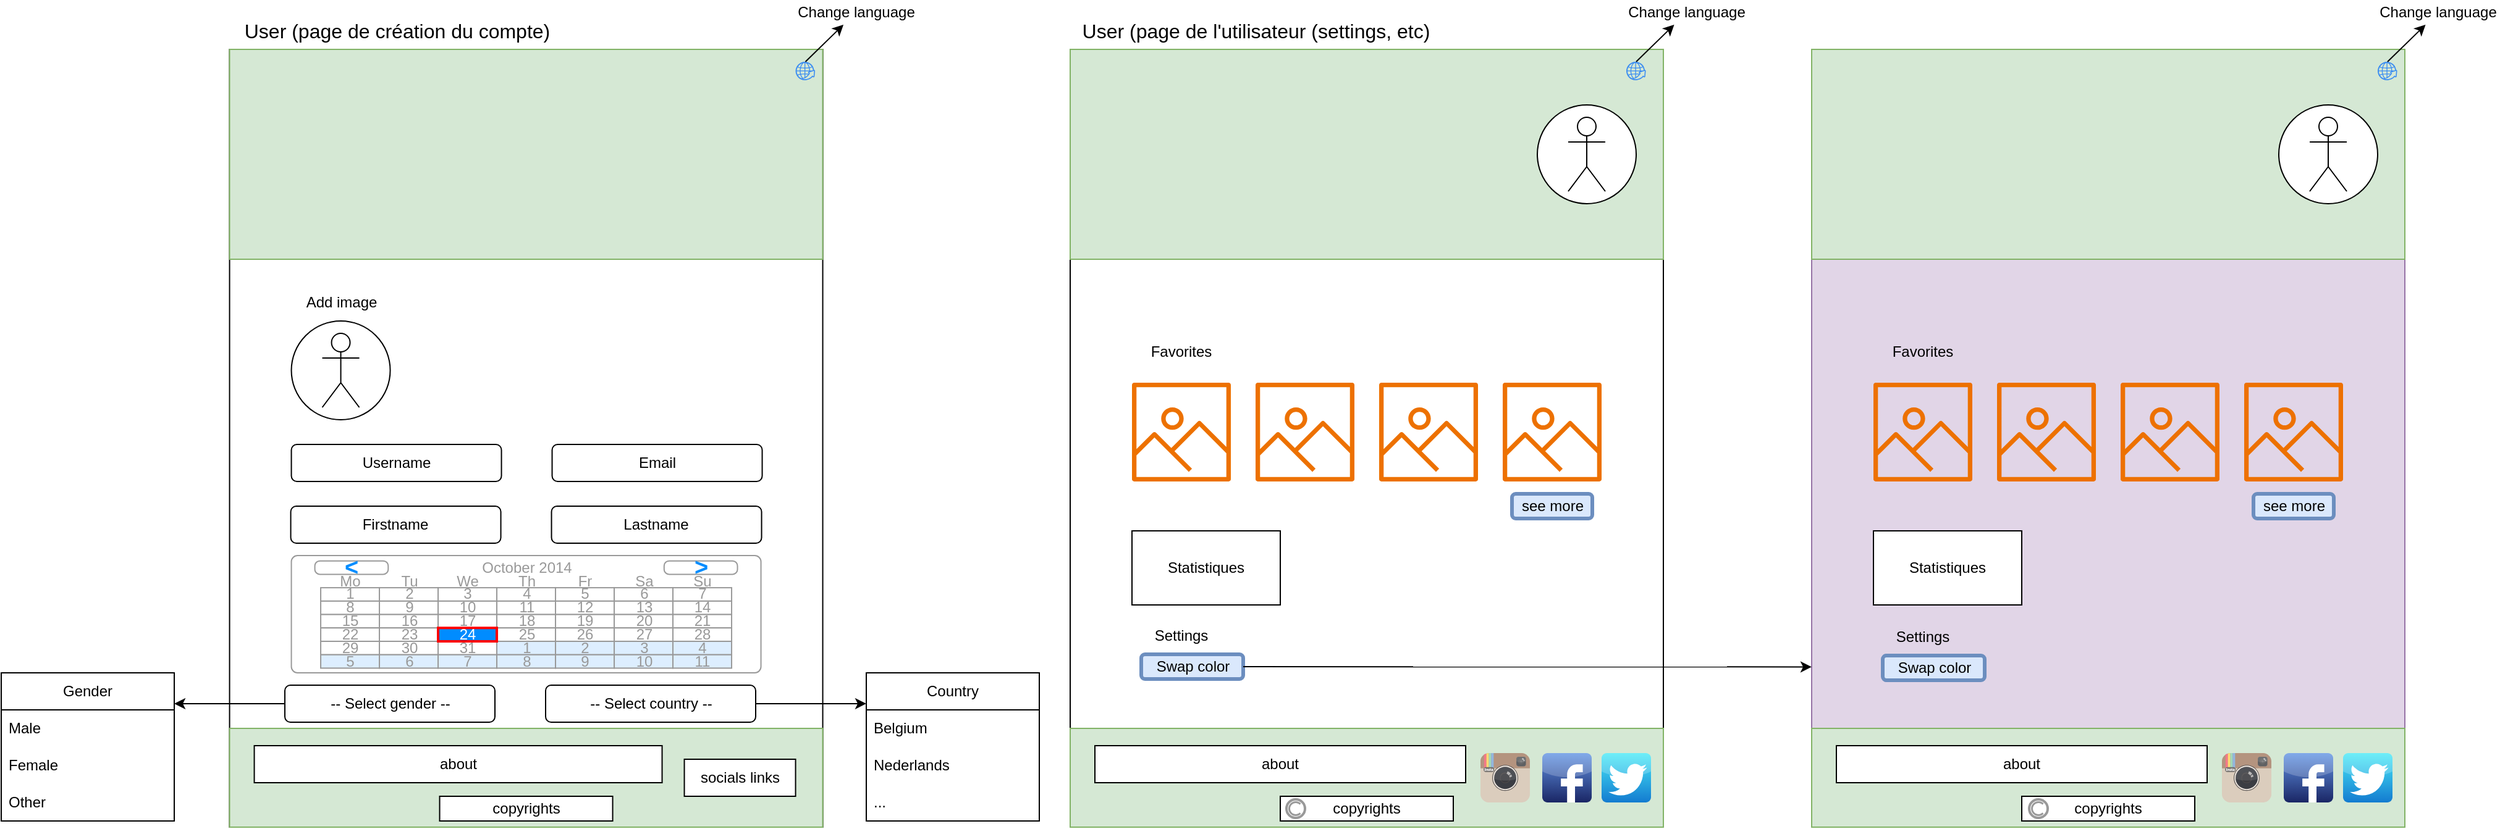 <mxfile>
    <diagram id="dF4_dbqF28c26Ipi0Y21" name="Page-1">
        <mxGraphModel dx="2469" dy="1113" grid="1" gridSize="10" guides="1" tooltips="1" connect="1" arrows="1" fold="1" page="1" pageScale="1" pageWidth="850" pageHeight="1100" math="0" shadow="0">
            <root>
                <mxCell id="0"/>
                <mxCell id="1" parent="0"/>
                <mxCell id="2" value="" style="whiteSpace=wrap;html=1;" parent="1" vertex="1">
                    <mxGeometry x="40" y="40" width="480" height="630" as="geometry"/>
                </mxCell>
                <mxCell id="7" value="" style="rounded=0;whiteSpace=wrap;html=1;fillColor=#d5e8d4;strokeColor=#82b366;" parent="1" vertex="1">
                    <mxGeometry x="40" y="40" width="480" height="170" as="geometry"/>
                </mxCell>
                <mxCell id="8" value="" style="ellipse;whiteSpace=wrap;html=1;aspect=fixed;" parent="1" vertex="1">
                    <mxGeometry x="418" y="85" width="80" height="80" as="geometry"/>
                </mxCell>
                <mxCell id="9" value="" style="shape=umlActor;verticalLabelPosition=bottom;verticalAlign=top;html=1;outlineConnect=0;" parent="1" vertex="1">
                    <mxGeometry x="443" y="95" width="30" height="60" as="geometry"/>
                </mxCell>
                <mxCell id="10" value="&lt;font style=&quot;font-size: 16px;&quot;&gt;User (page de l&#39;utilisateur (settings, etc)&lt;/font&gt;" style="text;html=1;align=center;verticalAlign=middle;resizable=0;points=[];autosize=1;strokeColor=none;fillColor=none;" parent="1" vertex="1">
                    <mxGeometry x="40" y="10" width="300" height="30" as="geometry"/>
                </mxCell>
                <mxCell id="11" value="" style="sketch=0;outlineConnect=0;fontColor=#232F3E;gradientColor=none;fillColor=#ED7100;strokeColor=none;dashed=0;verticalLabelPosition=bottom;verticalAlign=top;align=center;html=1;fontSize=12;fontStyle=0;aspect=fixed;pointerEvents=1;shape=mxgraph.aws4.container_registry_image;" parent="1" vertex="1">
                    <mxGeometry x="90" y="310" width="80" height="80" as="geometry"/>
                </mxCell>
                <mxCell id="12" value="Favorites" style="text;html=1;align=center;verticalAlign=middle;whiteSpace=wrap;rounded=0;" parent="1" vertex="1">
                    <mxGeometry x="90" y="270" width="80" height="30" as="geometry"/>
                </mxCell>
                <mxCell id="13" value="" style="sketch=0;outlineConnect=0;fontColor=#232F3E;gradientColor=none;fillColor=#ED7100;strokeColor=none;dashed=0;verticalLabelPosition=bottom;verticalAlign=top;align=center;html=1;fontSize=12;fontStyle=0;aspect=fixed;pointerEvents=1;shape=mxgraph.aws4.container_registry_image;" parent="1" vertex="1">
                    <mxGeometry x="190" y="310" width="80" height="80" as="geometry"/>
                </mxCell>
                <mxCell id="14" value="" style="sketch=0;outlineConnect=0;fontColor=#232F3E;gradientColor=none;fillColor=#ED7100;strokeColor=none;dashed=0;verticalLabelPosition=bottom;verticalAlign=top;align=center;html=1;fontSize=12;fontStyle=0;aspect=fixed;pointerEvents=1;shape=mxgraph.aws4.container_registry_image;" parent="1" vertex="1">
                    <mxGeometry x="290" y="310" width="80" height="80" as="geometry"/>
                </mxCell>
                <mxCell id="15" value="" style="sketch=0;outlineConnect=0;fontColor=#232F3E;gradientColor=none;fillColor=#ED7100;strokeColor=none;dashed=0;verticalLabelPosition=bottom;verticalAlign=top;align=center;html=1;fontSize=12;fontStyle=0;aspect=fixed;pointerEvents=1;shape=mxgraph.aws4.container_registry_image;" parent="1" vertex="1">
                    <mxGeometry x="390" y="310" width="80" height="80" as="geometry"/>
                </mxCell>
                <mxCell id="17" value="see more" style="rounded=1;whiteSpace=wrap;html=1;fillColor=#dae8fc;strokeColor=#6c8ebf;strokeWidth=3;" parent="1" vertex="1">
                    <mxGeometry x="397.5" y="400" width="65" height="20" as="geometry"/>
                </mxCell>
                <mxCell id="18" value="Settings" style="text;html=1;align=center;verticalAlign=middle;whiteSpace=wrap;rounded=0;" parent="1" vertex="1">
                    <mxGeometry x="90" y="500" width="80" height="30" as="geometry"/>
                </mxCell>
                <mxCell id="19" value="Swap color" style="rounded=1;whiteSpace=wrap;html=1;fillColor=#dae8fc;strokeColor=#6c8ebf;strokeWidth=3;" parent="1" vertex="1">
                    <mxGeometry x="97.5" y="530" width="82.5" height="20" as="geometry"/>
                </mxCell>
                <mxCell id="20" value="" style="whiteSpace=wrap;html=1;fillColor=#e1d5e7;strokeColor=#9673a6;" parent="1" vertex="1">
                    <mxGeometry x="640" y="40" width="480" height="630" as="geometry"/>
                </mxCell>
                <mxCell id="25" value="" style="rounded=0;whiteSpace=wrap;html=1;fillColor=#d5e8d4;strokeColor=#82b366;" parent="1" vertex="1">
                    <mxGeometry x="640" y="40" width="480" height="170" as="geometry"/>
                </mxCell>
                <mxCell id="26" value="" style="ellipse;whiteSpace=wrap;html=1;aspect=fixed;" parent="1" vertex="1">
                    <mxGeometry x="1018" y="85" width="80" height="80" as="geometry"/>
                </mxCell>
                <mxCell id="27" value="" style="shape=umlActor;verticalLabelPosition=bottom;verticalAlign=top;html=1;outlineConnect=0;" parent="1" vertex="1">
                    <mxGeometry x="1043" y="95" width="30" height="60" as="geometry"/>
                </mxCell>
                <mxCell id="28" value="" style="sketch=0;outlineConnect=0;fontColor=#232F3E;gradientColor=none;fillColor=#ED7100;strokeColor=none;dashed=0;verticalLabelPosition=bottom;verticalAlign=top;align=center;html=1;fontSize=12;fontStyle=0;aspect=fixed;pointerEvents=1;shape=mxgraph.aws4.container_registry_image;" parent="1" vertex="1">
                    <mxGeometry x="690" y="310" width="80" height="80" as="geometry"/>
                </mxCell>
                <mxCell id="29" value="Favorites" style="text;html=1;align=center;verticalAlign=middle;whiteSpace=wrap;rounded=0;" parent="1" vertex="1">
                    <mxGeometry x="690" y="270" width="80" height="30" as="geometry"/>
                </mxCell>
                <mxCell id="30" value="" style="sketch=0;outlineConnect=0;fontColor=#232F3E;gradientColor=none;fillColor=#ED7100;strokeColor=none;dashed=0;verticalLabelPosition=bottom;verticalAlign=top;align=center;html=1;fontSize=12;fontStyle=0;aspect=fixed;pointerEvents=1;shape=mxgraph.aws4.container_registry_image;" parent="1" vertex="1">
                    <mxGeometry x="790" y="310" width="80" height="80" as="geometry"/>
                </mxCell>
                <mxCell id="31" value="" style="sketch=0;outlineConnect=0;fontColor=#232F3E;gradientColor=none;fillColor=#ED7100;strokeColor=none;dashed=0;verticalLabelPosition=bottom;verticalAlign=top;align=center;html=1;fontSize=12;fontStyle=0;aspect=fixed;pointerEvents=1;shape=mxgraph.aws4.container_registry_image;" parent="1" vertex="1">
                    <mxGeometry x="890" y="310" width="80" height="80" as="geometry"/>
                </mxCell>
                <mxCell id="32" value="" style="sketch=0;outlineConnect=0;fontColor=#232F3E;gradientColor=none;fillColor=#ED7100;strokeColor=none;dashed=0;verticalLabelPosition=bottom;verticalAlign=top;align=center;html=1;fontSize=12;fontStyle=0;aspect=fixed;pointerEvents=1;shape=mxgraph.aws4.container_registry_image;" parent="1" vertex="1">
                    <mxGeometry x="990" y="310" width="80" height="80" as="geometry"/>
                </mxCell>
                <mxCell id="33" value="see more" style="rounded=1;whiteSpace=wrap;html=1;fillColor=#dae8fc;strokeColor=#6c8ebf;strokeWidth=3;" parent="1" vertex="1">
                    <mxGeometry x="997.5" y="400" width="65" height="20" as="geometry"/>
                </mxCell>
                <mxCell id="34" value="Settings" style="text;html=1;align=center;verticalAlign=middle;whiteSpace=wrap;rounded=0;" parent="1" vertex="1">
                    <mxGeometry x="690" y="501" width="80" height="30" as="geometry"/>
                </mxCell>
                <mxCell id="35" value="Swap color" style="rounded=1;whiteSpace=wrap;html=1;fillColor=#dae8fc;strokeColor=#6c8ebf;strokeWidth=3;" parent="1" vertex="1">
                    <mxGeometry x="697.5" y="531" width="82.5" height="20" as="geometry"/>
                </mxCell>
                <mxCell id="36" style="edgeStyle=none;html=1;entryX=0;entryY=0.667;entryDx=0;entryDy=0;entryPerimeter=0;" parent="1" source="19" edge="1">
                    <mxGeometry relative="1" as="geometry">
                        <mxPoint x="640" y="540.21" as="targetPoint"/>
                    </mxGeometry>
                </mxCell>
                <mxCell id="37" value="" style="whiteSpace=wrap;html=1;" parent="1" vertex="1">
                    <mxGeometry x="-640.23" y="40" width="480" height="630" as="geometry"/>
                </mxCell>
                <mxCell id="38" value="" style="rounded=0;whiteSpace=wrap;html=1;fillColor=#d5e8d4;strokeColor=#82b366;" parent="1" vertex="1">
                    <mxGeometry x="-640.23" y="590" width="480" height="80" as="geometry"/>
                </mxCell>
                <mxCell id="39" value="socials links" style="rounded=0;whiteSpace=wrap;html=1;" parent="1" vertex="1">
                    <mxGeometry x="-272.23" y="615" width="90" height="30" as="geometry"/>
                </mxCell>
                <mxCell id="40" value="copyrights" style="rounded=0;whiteSpace=wrap;html=1;" parent="1" vertex="1">
                    <mxGeometry x="-470.23" y="645" width="140" height="20" as="geometry"/>
                </mxCell>
                <mxCell id="41" value="about" style="rounded=0;whiteSpace=wrap;html=1;" parent="1" vertex="1">
                    <mxGeometry x="-620.23" y="604" width="330" height="30" as="geometry"/>
                </mxCell>
                <mxCell id="42" value="" style="rounded=0;whiteSpace=wrap;html=1;fillColor=#d5e8d4;strokeColor=#82b366;" parent="1" vertex="1">
                    <mxGeometry x="-640.23" y="40" width="480" height="170" as="geometry"/>
                </mxCell>
                <mxCell id="43" value="" style="ellipse;whiteSpace=wrap;html=1;aspect=fixed;" parent="1" vertex="1">
                    <mxGeometry x="-590.23" y="260" width="80" height="80" as="geometry"/>
                </mxCell>
                <mxCell id="44" value="" style="shape=umlActor;verticalLabelPosition=bottom;verticalAlign=top;html=1;outlineConnect=0;" parent="1" vertex="1">
                    <mxGeometry x="-565.23" y="270" width="30" height="60" as="geometry"/>
                </mxCell>
                <mxCell id="45" value="&lt;font style=&quot;font-size: 16px;&quot;&gt;User (page de création du compte)&lt;/font&gt;" style="text;html=1;align=center;verticalAlign=middle;resizable=0;points=[];autosize=1;strokeColor=none;fillColor=none;" parent="1" vertex="1">
                    <mxGeometry x="-640.23" y="10" width="270" height="30" as="geometry"/>
                </mxCell>
                <mxCell id="54" value="Add image" style="text;html=1;align=center;verticalAlign=middle;resizable=0;points=[];autosize=1;strokeColor=none;fillColor=none;" parent="1" vertex="1">
                    <mxGeometry x="-590.23" y="230" width="80" height="30" as="geometry"/>
                </mxCell>
                <mxCell id="56" value="Username" style="rounded=1;whiteSpace=wrap;html=1;" parent="1" vertex="1">
                    <mxGeometry x="-590.23" y="360" width="170" height="30" as="geometry"/>
                </mxCell>
                <mxCell id="57" value="Email" style="rounded=1;whiteSpace=wrap;html=1;" parent="1" vertex="1">
                    <mxGeometry x="-379.23" y="360" width="170" height="30" as="geometry"/>
                </mxCell>
                <mxCell id="58" value="-- Select gender --" style="rounded=1;whiteSpace=wrap;html=1;" parent="1" vertex="1">
                    <mxGeometry x="-595.5" y="555" width="170" height="30" as="geometry"/>
                </mxCell>
                <mxCell id="59" value="-- Select country --" style="rounded=1;whiteSpace=wrap;html=1;" parent="1" vertex="1">
                    <mxGeometry x="-384.5" y="555" width="170" height="30" as="geometry"/>
                </mxCell>
                <mxCell id="60" value="Gender" style="swimlane;fontStyle=0;childLayout=stackLayout;horizontal=1;startSize=30;horizontalStack=0;resizeParent=1;resizeParentMax=0;resizeLast=0;collapsible=1;marginBottom=0;whiteSpace=wrap;html=1;" parent="1" vertex="1">
                    <mxGeometry x="-825" y="545" width="140" height="120" as="geometry"/>
                </mxCell>
                <mxCell id="61" value="Male" style="text;strokeColor=none;fillColor=none;align=left;verticalAlign=middle;spacingLeft=4;spacingRight=4;overflow=hidden;points=[[0,0.5],[1,0.5]];portConstraint=eastwest;rotatable=0;whiteSpace=wrap;html=1;" parent="60" vertex="1">
                    <mxGeometry y="30" width="140" height="30" as="geometry"/>
                </mxCell>
                <mxCell id="62" value="Female" style="text;strokeColor=none;fillColor=none;align=left;verticalAlign=middle;spacingLeft=4;spacingRight=4;overflow=hidden;points=[[0,0.5],[1,0.5]];portConstraint=eastwest;rotatable=0;whiteSpace=wrap;html=1;" parent="60" vertex="1">
                    <mxGeometry y="60" width="140" height="30" as="geometry"/>
                </mxCell>
                <mxCell id="63" value="Other" style="text;strokeColor=none;fillColor=none;align=left;verticalAlign=middle;spacingLeft=4;spacingRight=4;overflow=hidden;points=[[0,0.5],[1,0.5]];portConstraint=eastwest;rotatable=0;whiteSpace=wrap;html=1;" parent="60" vertex="1">
                    <mxGeometry y="90" width="140" height="30" as="geometry"/>
                </mxCell>
                <mxCell id="65" style="edgeStyle=none;html=1;" parent="1" source="58" edge="1">
                    <mxGeometry relative="1" as="geometry">
                        <mxPoint x="-685" y="570" as="targetPoint"/>
                    </mxGeometry>
                </mxCell>
                <mxCell id="66" value="Country" style="swimlane;fontStyle=0;childLayout=stackLayout;horizontal=1;startSize=30;horizontalStack=0;resizeParent=1;resizeParentMax=0;resizeLast=0;collapsible=1;marginBottom=0;whiteSpace=wrap;html=1;" parent="1" vertex="1">
                    <mxGeometry x="-125" y="545" width="140" height="120" as="geometry"/>
                </mxCell>
                <mxCell id="67" value="Belgium" style="text;strokeColor=none;fillColor=none;align=left;verticalAlign=middle;spacingLeft=4;spacingRight=4;overflow=hidden;points=[[0,0.5],[1,0.5]];portConstraint=eastwest;rotatable=0;whiteSpace=wrap;html=1;" parent="66" vertex="1">
                    <mxGeometry y="30" width="140" height="30" as="geometry"/>
                </mxCell>
                <mxCell id="68" value="Nederlands" style="text;strokeColor=none;fillColor=none;align=left;verticalAlign=middle;spacingLeft=4;spacingRight=4;overflow=hidden;points=[[0,0.5],[1,0.5]];portConstraint=eastwest;rotatable=0;whiteSpace=wrap;html=1;" parent="66" vertex="1">
                    <mxGeometry y="60" width="140" height="30" as="geometry"/>
                </mxCell>
                <mxCell id="69" value="..." style="text;strokeColor=none;fillColor=none;align=left;verticalAlign=middle;spacingLeft=4;spacingRight=4;overflow=hidden;points=[[0,0.5],[1,0.5]];portConstraint=eastwest;rotatable=0;whiteSpace=wrap;html=1;" parent="66" vertex="1">
                    <mxGeometry y="90" width="140" height="30" as="geometry"/>
                </mxCell>
                <mxCell id="70" style="edgeStyle=none;html=1;entryX=0;entryY=0.208;entryDx=0;entryDy=0;entryPerimeter=0;" parent="1" source="59" target="66" edge="1">
                    <mxGeometry relative="1" as="geometry"/>
                </mxCell>
                <mxCell id="71" value="Firstname" style="rounded=1;whiteSpace=wrap;html=1;" parent="1" vertex="1">
                    <mxGeometry x="-590.73" y="410" width="170" height="30" as="geometry"/>
                </mxCell>
                <mxCell id="72" value="&lt;span style=&quot;color: rgb(0, 0, 0);&quot;&gt;Lastname&lt;/span&gt;" style="rounded=1;whiteSpace=wrap;html=1;" parent="1" vertex="1">
                    <mxGeometry x="-379.73" y="410" width="170" height="30" as="geometry"/>
                </mxCell>
                <mxCell id="127" value="" style="strokeWidth=1;shadow=0;dashed=0;align=center;html=1;shape=mxgraph.mockup.forms.rrect;rSize=5;strokeColor=#999999;fillColor=#ffffff;" parent="1" vertex="1">
                    <mxGeometry x="-590.23" y="450" width="380" height="95" as="geometry"/>
                </mxCell>
                <mxCell id="128" value="October 2014" style="strokeWidth=1;shadow=0;dashed=0;align=center;html=1;shape=mxgraph.mockup.forms.anchor;fontColor=#999999;" parent="127" vertex="1">
                    <mxGeometry x="71.25" y="4.343" width="237.5" height="10.857" as="geometry"/>
                </mxCell>
                <mxCell id="129" value="&lt;" style="strokeWidth=1;shadow=0;dashed=0;align=center;html=1;shape=mxgraph.mockup.forms.rrect;rSize=4;strokeColor=#999999;fontColor=#008cff;fontSize=19;fontStyle=1;" parent="127" vertex="1">
                    <mxGeometry x="19" y="4.343" width="59.375" height="10.857" as="geometry"/>
                </mxCell>
                <mxCell id="130" value="&gt;" style="strokeWidth=1;shadow=0;dashed=0;align=center;html=1;shape=mxgraph.mockup.forms.rrect;rSize=4;strokeColor=#999999;fontColor=#008cff;fontSize=19;fontStyle=1;" parent="127" vertex="1">
                    <mxGeometry x="301.625" y="4.343" width="59.375" height="10.857" as="geometry"/>
                </mxCell>
                <mxCell id="131" value="Mo" style="strokeWidth=1;shadow=0;dashed=0;align=center;html=1;shape=mxgraph.mockup.forms.anchor;fontColor=#999999;" parent="127" vertex="1">
                    <mxGeometry x="23.75" y="15.2" width="47.5" height="10.857" as="geometry"/>
                </mxCell>
                <mxCell id="132" value="Tu" style="strokeWidth=1;shadow=0;dashed=0;align=center;html=1;shape=mxgraph.mockup.forms.anchor;fontColor=#999999;" parent="127" vertex="1">
                    <mxGeometry x="71.25" y="15.2" width="47.5" height="10.857" as="geometry"/>
                </mxCell>
                <mxCell id="133" value="We" style="strokeWidth=1;shadow=0;dashed=0;align=center;html=1;shape=mxgraph.mockup.forms.anchor;fontColor=#999999;" parent="127" vertex="1">
                    <mxGeometry x="118.75" y="15.2" width="47.5" height="10.857" as="geometry"/>
                </mxCell>
                <mxCell id="134" value="Th" style="strokeWidth=1;shadow=0;dashed=0;align=center;html=1;shape=mxgraph.mockup.forms.anchor;fontColor=#999999;" parent="127" vertex="1">
                    <mxGeometry x="166.25" y="15.2" width="47.5" height="10.857" as="geometry"/>
                </mxCell>
                <mxCell id="135" value="Fr" style="strokeWidth=1;shadow=0;dashed=0;align=center;html=1;shape=mxgraph.mockup.forms.anchor;fontColor=#999999;" parent="127" vertex="1">
                    <mxGeometry x="213.75" y="15.2" width="47.5" height="10.857" as="geometry"/>
                </mxCell>
                <mxCell id="136" value="Sa" style="strokeWidth=1;shadow=0;dashed=0;align=center;html=1;shape=mxgraph.mockup.forms.anchor;fontColor=#999999;" parent="127" vertex="1">
                    <mxGeometry x="261.25" y="15.2" width="47.5" height="10.857" as="geometry"/>
                </mxCell>
                <mxCell id="137" value="Su" style="strokeWidth=1;shadow=0;dashed=0;align=center;html=1;shape=mxgraph.mockup.forms.anchor;fontColor=#999999;" parent="127" vertex="1">
                    <mxGeometry x="308.75" y="15.2" width="47.5" height="10.857" as="geometry"/>
                </mxCell>
                <mxCell id="138" value="1" style="strokeWidth=1;shadow=0;dashed=0;align=center;html=1;shape=mxgraph.mockup.forms.rrect;rSize=0;strokeColor=#999999;fontColor=#999999;" parent="127" vertex="1">
                    <mxGeometry x="23.75" y="26.057" width="47.5" height="10.857" as="geometry"/>
                </mxCell>
                <mxCell id="139" value="2" style="strokeWidth=1;shadow=0;dashed=0;align=center;html=1;shape=mxgraph.mockup.forms.rrect;rSize=0;strokeColor=#999999;fontColor=#999999;" parent="127" vertex="1">
                    <mxGeometry x="71.25" y="26.057" width="47.5" height="10.857" as="geometry"/>
                </mxCell>
                <mxCell id="140" value="3" style="strokeWidth=1;shadow=0;dashed=0;align=center;html=1;shape=mxgraph.mockup.forms.rrect;rSize=0;strokeColor=#999999;fontColor=#999999;" parent="127" vertex="1">
                    <mxGeometry x="118.75" y="26.057" width="47.5" height="10.857" as="geometry"/>
                </mxCell>
                <mxCell id="141" value="4" style="strokeWidth=1;shadow=0;dashed=0;align=center;html=1;shape=mxgraph.mockup.forms.rrect;rSize=0;strokeColor=#999999;fontColor=#999999;" parent="127" vertex="1">
                    <mxGeometry x="166.25" y="26.057" width="47.5" height="10.857" as="geometry"/>
                </mxCell>
                <mxCell id="142" value="5" style="strokeWidth=1;shadow=0;dashed=0;align=center;html=1;shape=mxgraph.mockup.forms.rrect;rSize=0;strokeColor=#999999;fontColor=#999999;" parent="127" vertex="1">
                    <mxGeometry x="213.75" y="26.057" width="47.5" height="10.857" as="geometry"/>
                </mxCell>
                <mxCell id="143" value="6" style="strokeWidth=1;shadow=0;dashed=0;align=center;html=1;shape=mxgraph.mockup.forms.rrect;rSize=0;strokeColor=#999999;fontColor=#999999;" parent="127" vertex="1">
                    <mxGeometry x="261.25" y="26.057" width="47.5" height="10.857" as="geometry"/>
                </mxCell>
                <mxCell id="144" value="7" style="strokeWidth=1;shadow=0;dashed=0;align=center;html=1;shape=mxgraph.mockup.forms.rrect;rSize=0;strokeColor=#999999;fontColor=#999999;" parent="127" vertex="1">
                    <mxGeometry x="308.75" y="26.057" width="47.5" height="10.857" as="geometry"/>
                </mxCell>
                <mxCell id="145" value="8" style="strokeWidth=1;shadow=0;dashed=0;align=center;html=1;shape=mxgraph.mockup.forms.rrect;rSize=0;strokeColor=#999999;fontColor=#999999;" parent="127" vertex="1">
                    <mxGeometry x="23.75" y="36.914" width="47.5" height="10.857" as="geometry"/>
                </mxCell>
                <mxCell id="146" value="9" style="strokeWidth=1;shadow=0;dashed=0;align=center;html=1;shape=mxgraph.mockup.forms.rrect;rSize=0;strokeColor=#999999;fontColor=#999999;" parent="127" vertex="1">
                    <mxGeometry x="71.25" y="36.914" width="47.5" height="10.857" as="geometry"/>
                </mxCell>
                <mxCell id="147" value="10" style="strokeWidth=1;shadow=0;dashed=0;align=center;html=1;shape=mxgraph.mockup.forms.rrect;rSize=0;strokeColor=#999999;fontColor=#999999;" parent="127" vertex="1">
                    <mxGeometry x="118.75" y="36.914" width="47.5" height="10.857" as="geometry"/>
                </mxCell>
                <mxCell id="148" value="11" style="strokeWidth=1;shadow=0;dashed=0;align=center;html=1;shape=mxgraph.mockup.forms.rrect;rSize=0;strokeColor=#999999;fontColor=#999999;" parent="127" vertex="1">
                    <mxGeometry x="166.25" y="36.914" width="47.5" height="10.857" as="geometry"/>
                </mxCell>
                <mxCell id="149" value="12" style="strokeWidth=1;shadow=0;dashed=0;align=center;html=1;shape=mxgraph.mockup.forms.rrect;rSize=0;strokeColor=#999999;fontColor=#999999;" parent="127" vertex="1">
                    <mxGeometry x="213.75" y="36.914" width="47.5" height="10.857" as="geometry"/>
                </mxCell>
                <mxCell id="150" value="13" style="strokeWidth=1;shadow=0;dashed=0;align=center;html=1;shape=mxgraph.mockup.forms.rrect;rSize=0;strokeColor=#999999;fontColor=#999999;" parent="127" vertex="1">
                    <mxGeometry x="261.25" y="36.914" width="47.5" height="10.857" as="geometry"/>
                </mxCell>
                <mxCell id="151" value="14" style="strokeWidth=1;shadow=0;dashed=0;align=center;html=1;shape=mxgraph.mockup.forms.rrect;rSize=0;strokeColor=#999999;fontColor=#999999;" parent="127" vertex="1">
                    <mxGeometry x="308.75" y="36.914" width="47.5" height="10.857" as="geometry"/>
                </mxCell>
                <mxCell id="152" value="15" style="strokeWidth=1;shadow=0;dashed=0;align=center;html=1;shape=mxgraph.mockup.forms.rrect;rSize=0;strokeColor=#999999;fontColor=#999999;" parent="127" vertex="1">
                    <mxGeometry x="23.75" y="47.771" width="47.5" height="10.857" as="geometry"/>
                </mxCell>
                <mxCell id="153" value="16" style="strokeWidth=1;shadow=0;dashed=0;align=center;html=1;shape=mxgraph.mockup.forms.rrect;rSize=0;strokeColor=#999999;fontColor=#999999;" parent="127" vertex="1">
                    <mxGeometry x="71.25" y="47.771" width="47.5" height="10.857" as="geometry"/>
                </mxCell>
                <mxCell id="154" value="17" style="strokeWidth=1;shadow=0;dashed=0;align=center;html=1;shape=mxgraph.mockup.forms.rrect;rSize=0;strokeColor=#999999;fontColor=#999999;" parent="127" vertex="1">
                    <mxGeometry x="118.75" y="47.771" width="47.5" height="10.857" as="geometry"/>
                </mxCell>
                <mxCell id="155" value="18" style="strokeWidth=1;shadow=0;dashed=0;align=center;html=1;shape=mxgraph.mockup.forms.rrect;rSize=0;strokeColor=#999999;fontColor=#999999;" parent="127" vertex="1">
                    <mxGeometry x="166.25" y="47.771" width="47.5" height="10.857" as="geometry"/>
                </mxCell>
                <mxCell id="156" value="19" style="strokeWidth=1;shadow=0;dashed=0;align=center;html=1;shape=mxgraph.mockup.forms.rrect;rSize=0;strokeColor=#999999;fontColor=#999999;" parent="127" vertex="1">
                    <mxGeometry x="213.75" y="47.771" width="47.5" height="10.857" as="geometry"/>
                </mxCell>
                <mxCell id="157" value="20" style="strokeWidth=1;shadow=0;dashed=0;align=center;html=1;shape=mxgraph.mockup.forms.rrect;rSize=0;strokeColor=#999999;fontColor=#999999;" parent="127" vertex="1">
                    <mxGeometry x="261.25" y="47.771" width="47.5" height="10.857" as="geometry"/>
                </mxCell>
                <mxCell id="158" value="21" style="strokeWidth=1;shadow=0;dashed=0;align=center;html=1;shape=mxgraph.mockup.forms.rrect;rSize=0;strokeColor=#999999;fontColor=#999999;" parent="127" vertex="1">
                    <mxGeometry x="308.75" y="47.771" width="47.5" height="10.857" as="geometry"/>
                </mxCell>
                <mxCell id="159" value="22" style="strokeWidth=1;shadow=0;dashed=0;align=center;html=1;shape=mxgraph.mockup.forms.rrect;rSize=0;strokeColor=#999999;fontColor=#999999;" parent="127" vertex="1">
                    <mxGeometry x="23.75" y="58.629" width="47.5" height="10.857" as="geometry"/>
                </mxCell>
                <mxCell id="160" value="23" style="strokeWidth=1;shadow=0;dashed=0;align=center;html=1;shape=mxgraph.mockup.forms.rrect;rSize=0;strokeColor=#999999;fontColor=#999999;" parent="127" vertex="1">
                    <mxGeometry x="71.25" y="58.629" width="47.5" height="10.857" as="geometry"/>
                </mxCell>
                <mxCell id="161" value="25" style="strokeWidth=1;shadow=0;dashed=0;align=center;html=1;shape=mxgraph.mockup.forms.rrect;rSize=0;strokeColor=#999999;fontColor=#999999;" parent="127" vertex="1">
                    <mxGeometry x="166.25" y="58.629" width="47.5" height="10.857" as="geometry"/>
                </mxCell>
                <mxCell id="162" value="26" style="strokeWidth=1;shadow=0;dashed=0;align=center;html=1;shape=mxgraph.mockup.forms.rrect;rSize=0;strokeColor=#999999;fontColor=#999999;" parent="127" vertex="1">
                    <mxGeometry x="213.75" y="58.629" width="47.5" height="10.857" as="geometry"/>
                </mxCell>
                <mxCell id="163" value="27" style="strokeWidth=1;shadow=0;dashed=0;align=center;html=1;shape=mxgraph.mockup.forms.rrect;rSize=0;strokeColor=#999999;fontColor=#999999;" parent="127" vertex="1">
                    <mxGeometry x="261.25" y="58.629" width="47.5" height="10.857" as="geometry"/>
                </mxCell>
                <mxCell id="164" value="28" style="strokeWidth=1;shadow=0;dashed=0;align=center;html=1;shape=mxgraph.mockup.forms.rrect;rSize=0;strokeColor=#999999;fontColor=#999999;" parent="127" vertex="1">
                    <mxGeometry x="308.75" y="58.629" width="47.5" height="10.857" as="geometry"/>
                </mxCell>
                <mxCell id="165" value="29" style="strokeWidth=1;shadow=0;dashed=0;align=center;html=1;shape=mxgraph.mockup.forms.rrect;rSize=0;strokeColor=#999999;fontColor=#999999;" parent="127" vertex="1">
                    <mxGeometry x="23.75" y="69.486" width="47.5" height="10.857" as="geometry"/>
                </mxCell>
                <mxCell id="166" value="30" style="strokeWidth=1;shadow=0;dashed=0;align=center;html=1;shape=mxgraph.mockup.forms.rrect;rSize=0;strokeColor=#999999;fontColor=#999999;" parent="127" vertex="1">
                    <mxGeometry x="71.25" y="69.486" width="47.5" height="10.857" as="geometry"/>
                </mxCell>
                <mxCell id="167" value="31" style="strokeWidth=1;shadow=0;dashed=0;align=center;html=1;shape=mxgraph.mockup.forms.rrect;rSize=0;strokeColor=#999999;fontColor=#999999;" parent="127" vertex="1">
                    <mxGeometry x="118.75" y="69.486" width="47.5" height="10.857" as="geometry"/>
                </mxCell>
                <mxCell id="168" value="1" style="strokeWidth=1;shadow=0;dashed=0;align=center;html=1;shape=mxgraph.mockup.forms.rrect;rSize=0;strokeColor=#999999;fontColor=#999999;fillColor=#ddeeff;" parent="127" vertex="1">
                    <mxGeometry x="166.25" y="69.486" width="47.5" height="10.857" as="geometry"/>
                </mxCell>
                <mxCell id="169" value="2" style="strokeWidth=1;shadow=0;dashed=0;align=center;html=1;shape=mxgraph.mockup.forms.rrect;rSize=0;strokeColor=#999999;fontColor=#999999;fillColor=#ddeeff;" parent="127" vertex="1">
                    <mxGeometry x="213.75" y="69.486" width="47.5" height="10.857" as="geometry"/>
                </mxCell>
                <mxCell id="170" value="3" style="strokeWidth=1;shadow=0;dashed=0;align=center;html=1;shape=mxgraph.mockup.forms.rrect;rSize=0;strokeColor=#999999;fontColor=#999999;fillColor=#ddeeff;" parent="127" vertex="1">
                    <mxGeometry x="261.25" y="69.486" width="47.5" height="10.857" as="geometry"/>
                </mxCell>
                <mxCell id="171" value="4" style="strokeWidth=1;shadow=0;dashed=0;align=center;html=1;shape=mxgraph.mockup.forms.rrect;rSize=0;strokeColor=#999999;fontColor=#999999;fillColor=#ddeeff;" parent="127" vertex="1">
                    <mxGeometry x="308.75" y="69.486" width="47.5" height="10.857" as="geometry"/>
                </mxCell>
                <mxCell id="172" value="5" style="strokeWidth=1;shadow=0;dashed=0;align=center;html=1;shape=mxgraph.mockup.forms.rrect;rSize=0;strokeColor=#999999;fontColor=#999999;fillColor=#ddeeff;" parent="127" vertex="1">
                    <mxGeometry x="23.75" y="80.343" width="47.5" height="10.857" as="geometry"/>
                </mxCell>
                <mxCell id="173" value="6" style="strokeWidth=1;shadow=0;dashed=0;align=center;html=1;shape=mxgraph.mockup.forms.rrect;rSize=0;strokeColor=#999999;fontColor=#999999;fillColor=#ddeeff;" parent="127" vertex="1">
                    <mxGeometry x="71.25" y="80.343" width="47.5" height="10.857" as="geometry"/>
                </mxCell>
                <mxCell id="174" value="7" style="strokeWidth=1;shadow=0;dashed=0;align=center;html=1;shape=mxgraph.mockup.forms.rrect;rSize=0;strokeColor=#999999;fontColor=#999999;fillColor=#ddeeff;" parent="127" vertex="1">
                    <mxGeometry x="118.75" y="80.343" width="47.5" height="10.857" as="geometry"/>
                </mxCell>
                <mxCell id="175" value="8" style="strokeWidth=1;shadow=0;dashed=0;align=center;html=1;shape=mxgraph.mockup.forms.rrect;rSize=0;strokeColor=#999999;fontColor=#999999;fillColor=#ddeeff;" parent="127" vertex="1">
                    <mxGeometry x="166.25" y="80.343" width="47.5" height="10.857" as="geometry"/>
                </mxCell>
                <mxCell id="176" value="9" style="strokeWidth=1;shadow=0;dashed=0;align=center;html=1;shape=mxgraph.mockup.forms.rrect;rSize=0;strokeColor=#999999;fontColor=#999999;fillColor=#ddeeff;" parent="127" vertex="1">
                    <mxGeometry x="213.75" y="80.343" width="47.5" height="10.857" as="geometry"/>
                </mxCell>
                <mxCell id="177" value="10" style="strokeWidth=1;shadow=0;dashed=0;align=center;html=1;shape=mxgraph.mockup.forms.rrect;rSize=0;strokeColor=#999999;fontColor=#999999;fillColor=#ddeeff;" parent="127" vertex="1">
                    <mxGeometry x="261.25" y="80.343" width="47.5" height="10.857" as="geometry"/>
                </mxCell>
                <mxCell id="178" value="11" style="strokeWidth=1;shadow=0;dashed=0;align=center;html=1;shape=mxgraph.mockup.forms.rrect;rSize=0;strokeColor=#999999;fontColor=#999999;fillColor=#ddeeff;" parent="127" vertex="1">
                    <mxGeometry x="308.75" y="80.343" width="47.5" height="10.857" as="geometry"/>
                </mxCell>
                <mxCell id="179" value="24" style="strokeWidth=1;shadow=0;dashed=0;align=center;html=1;shape=mxgraph.mockup.forms.rrect;rSize=0;strokeColor=#ff0000;fontColor=#ffffff;strokeWidth=2;fillColor=#008cff;" parent="127" vertex="1">
                    <mxGeometry x="118.75" y="58.629" width="47.5" height="10.857" as="geometry"/>
                </mxCell>
                <mxCell id="180" value="Statistiques" style="rounded=0;whiteSpace=wrap;html=1;" parent="1" vertex="1">
                    <mxGeometry x="90" y="430" width="120" height="60" as="geometry"/>
                </mxCell>
                <mxCell id="181" value="Statistiques" style="rounded=0;whiteSpace=wrap;html=1;" parent="1" vertex="1">
                    <mxGeometry x="690" y="430" width="120" height="60" as="geometry"/>
                </mxCell>
                <mxCell id="184" value="" style="sketch=0;html=1;aspect=fixed;strokeColor=none;shadow=0;fillColor=#3B8DF1;verticalAlign=top;labelPosition=center;verticalLabelPosition=bottom;shape=mxgraph.gcp2.globe_world" parent="1" vertex="1">
                    <mxGeometry x="490" y="50" width="15.79" height="15" as="geometry"/>
                </mxCell>
                <mxCell id="185" value="" style="endArrow=classic;html=1;" parent="1" target="186" edge="1">
                    <mxGeometry width="50" height="50" relative="1" as="geometry">
                        <mxPoint x="498" y="50" as="sourcePoint"/>
                        <mxPoint x="548" as="targetPoint"/>
                    </mxGeometry>
                </mxCell>
                <mxCell id="186" value="Change language" style="text;html=1;align=center;verticalAlign=middle;whiteSpace=wrap;rounded=0;" parent="1" vertex="1">
                    <mxGeometry x="490" width="98" height="20" as="geometry"/>
                </mxCell>
                <mxCell id="187" value="" style="sketch=0;html=1;aspect=fixed;strokeColor=none;shadow=0;fillColor=#3B8DF1;verticalAlign=top;labelPosition=center;verticalLabelPosition=bottom;shape=mxgraph.gcp2.globe_world" parent="1" vertex="1">
                    <mxGeometry x="1098" y="50" width="15.79" height="15" as="geometry"/>
                </mxCell>
                <mxCell id="188" value="" style="endArrow=classic;html=1;" parent="1" target="189" edge="1">
                    <mxGeometry width="50" height="50" relative="1" as="geometry">
                        <mxPoint x="1106" y="50" as="sourcePoint"/>
                        <mxPoint x="1156" as="targetPoint"/>
                    </mxGeometry>
                </mxCell>
                <mxCell id="189" value="Change language" style="text;html=1;align=center;verticalAlign=middle;whiteSpace=wrap;rounded=0;" parent="1" vertex="1">
                    <mxGeometry x="1098" width="98" height="20" as="geometry"/>
                </mxCell>
                <mxCell id="190" value="" style="sketch=0;html=1;aspect=fixed;strokeColor=none;shadow=0;fillColor=#3B8DF1;verticalAlign=top;labelPosition=center;verticalLabelPosition=bottom;shape=mxgraph.gcp2.globe_world" parent="1" vertex="1">
                    <mxGeometry x="-182.23" y="50" width="15.79" height="15" as="geometry"/>
                </mxCell>
                <mxCell id="191" value="" style="endArrow=classic;html=1;" parent="1" target="192" edge="1">
                    <mxGeometry width="50" height="50" relative="1" as="geometry">
                        <mxPoint x="-174.23" y="50" as="sourcePoint"/>
                        <mxPoint x="-124.23" as="targetPoint"/>
                    </mxGeometry>
                </mxCell>
                <mxCell id="192" value="Change language" style="text;html=1;align=center;verticalAlign=middle;whiteSpace=wrap;rounded=0;" parent="1" vertex="1">
                    <mxGeometry x="-182.23" width="98" height="20" as="geometry"/>
                </mxCell>
                <mxCell id="193" value="" style="rounded=0;whiteSpace=wrap;html=1;fillColor=#d5e8d4;strokeColor=#82b366;" vertex="1" parent="1">
                    <mxGeometry x="40" y="590" width="480" height="80" as="geometry"/>
                </mxCell>
                <mxCell id="194" value="copyrights" style="rounded=0;whiteSpace=wrap;html=1;" vertex="1" parent="1">
                    <mxGeometry x="210" y="645" width="140" height="20" as="geometry"/>
                </mxCell>
                <mxCell id="195" value="about" style="rounded=0;whiteSpace=wrap;html=1;" vertex="1" parent="1">
                    <mxGeometry x="60" y="604" width="300" height="30" as="geometry"/>
                </mxCell>
                <mxCell id="196" value="" style="dashed=0;outlineConnect=0;html=1;align=center;labelPosition=center;verticalLabelPosition=bottom;verticalAlign=top;shape=mxgraph.webicons.facebook;fillColor=#6294E4;gradientColor=#1A2665" vertex="1" parent="1">
                    <mxGeometry x="422" y="610" width="40" height="40" as="geometry"/>
                </mxCell>
                <mxCell id="197" value="" style="dashed=0;outlineConnect=0;html=1;align=center;labelPosition=center;verticalLabelPosition=bottom;verticalAlign=top;shape=mxgraph.weblogos.instagram;fillColor=#6FC0E4;gradientColor=#1E305B" vertex="1" parent="1">
                    <mxGeometry x="372" y="610" width="40" height="40" as="geometry"/>
                </mxCell>
                <mxCell id="198" value="" style="dashed=0;outlineConnect=0;html=1;align=center;labelPosition=center;verticalLabelPosition=bottom;verticalAlign=top;shape=mxgraph.webicons.twitter;fillColor=#49EAF7;strokeColor=none;gradientColor=#137BD0;" vertex="1" parent="1">
                    <mxGeometry x="470" y="610" width="40" height="40" as="geometry"/>
                </mxCell>
                <mxCell id="199" value="" style="rounded=0;whiteSpace=wrap;html=1;fillColor=#d5e8d4;strokeColor=#82b366;" vertex="1" parent="1">
                    <mxGeometry x="640" y="590" width="480" height="80" as="geometry"/>
                </mxCell>
                <mxCell id="200" value="copyrights" style="rounded=0;whiteSpace=wrap;html=1;" vertex="1" parent="1">
                    <mxGeometry x="810" y="645" width="140" height="20" as="geometry"/>
                </mxCell>
                <mxCell id="201" value="about" style="rounded=0;whiteSpace=wrap;html=1;" vertex="1" parent="1">
                    <mxGeometry x="660" y="604" width="300" height="30" as="geometry"/>
                </mxCell>
                <mxCell id="202" value="" style="dashed=0;outlineConnect=0;html=1;align=center;labelPosition=center;verticalLabelPosition=bottom;verticalAlign=top;shape=mxgraph.webicons.facebook;fillColor=#6294E4;gradientColor=#1A2665" vertex="1" parent="1">
                    <mxGeometry x="1022" y="610" width="40" height="40" as="geometry"/>
                </mxCell>
                <mxCell id="203" value="" style="dashed=0;outlineConnect=0;html=1;align=center;labelPosition=center;verticalLabelPosition=bottom;verticalAlign=top;shape=mxgraph.weblogos.instagram;fillColor=#6FC0E4;gradientColor=#1E305B" vertex="1" parent="1">
                    <mxGeometry x="972" y="610" width="40" height="40" as="geometry"/>
                </mxCell>
                <mxCell id="204" value="" style="dashed=0;outlineConnect=0;html=1;align=center;labelPosition=center;verticalLabelPosition=bottom;verticalAlign=top;shape=mxgraph.webicons.twitter;fillColor=#49EAF7;strokeColor=none;gradientColor=#137BD0;" vertex="1" parent="1">
                    <mxGeometry x="1070" y="610" width="40" height="40" as="geometry"/>
                </mxCell>
                <mxCell id="205" value="" style="strokeColor=#999999;verticalLabelPosition=bottom;shadow=0;dashed=0;verticalAlign=top;strokeWidth=2;html=1;shape=mxgraph.mockup.misc.copyrightIcon;" vertex="1" parent="1">
                    <mxGeometry x="215" y="647.5" width="15" height="15" as="geometry"/>
                </mxCell>
                <mxCell id="206" value="" style="strokeColor=#999999;verticalLabelPosition=bottom;shadow=0;dashed=0;verticalAlign=top;strokeWidth=2;html=1;shape=mxgraph.mockup.misc.copyrightIcon;" vertex="1" parent="1">
                    <mxGeometry x="816" y="647.5" width="15" height="15" as="geometry"/>
                </mxCell>
            </root>
        </mxGraphModel>
    </diagram>
</mxfile>
